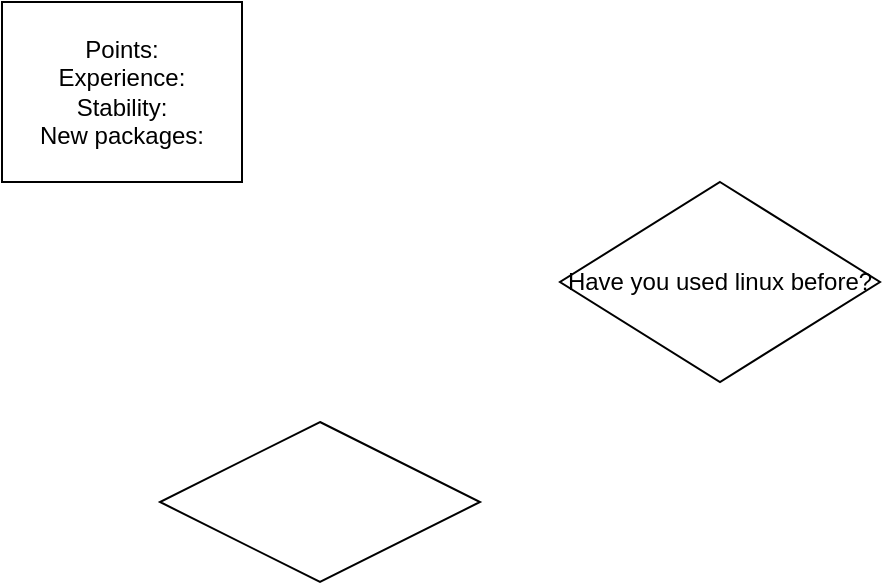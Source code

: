 <mxfile version="20.8.23"><diagram name="Page-1" id="GnXfKXxny8xJixxBPH8x"><mxGraphModel dx="1050" dy="557" grid="1" gridSize="10" guides="1" tooltips="1" connect="1" arrows="0" fold="1" page="1" pageScale="1" pageWidth="850" pageHeight="1100" math="0" shadow="0"><root><mxCell id="0"/><mxCell id="1" parent="0"/><mxCell id="2JD4rUFIyxwMk5ELENhx-1" value="Have you used linux before?" style="rhombus;whiteSpace=wrap;html=1;" vertex="1" parent="1"><mxGeometry x="320" y="120" width="160" height="100" as="geometry"/></mxCell><mxCell id="2JD4rUFIyxwMk5ELENhx-2" value="Points:&lt;br&gt;Experience:&lt;br&gt;Stability:&lt;br&gt;New packages:" style="rounded=0;whiteSpace=wrap;html=1;" vertex="1" parent="1"><mxGeometry x="41" y="30" width="120" height="90" as="geometry"/></mxCell><mxCell id="2JD4rUFIyxwMk5ELENhx-3" value="" style="rhombus;whiteSpace=wrap;html=1;" vertex="1" parent="1"><mxGeometry x="120" y="240" width="160" height="80" as="geometry"/></mxCell></root></mxGraphModel></diagram></mxfile>